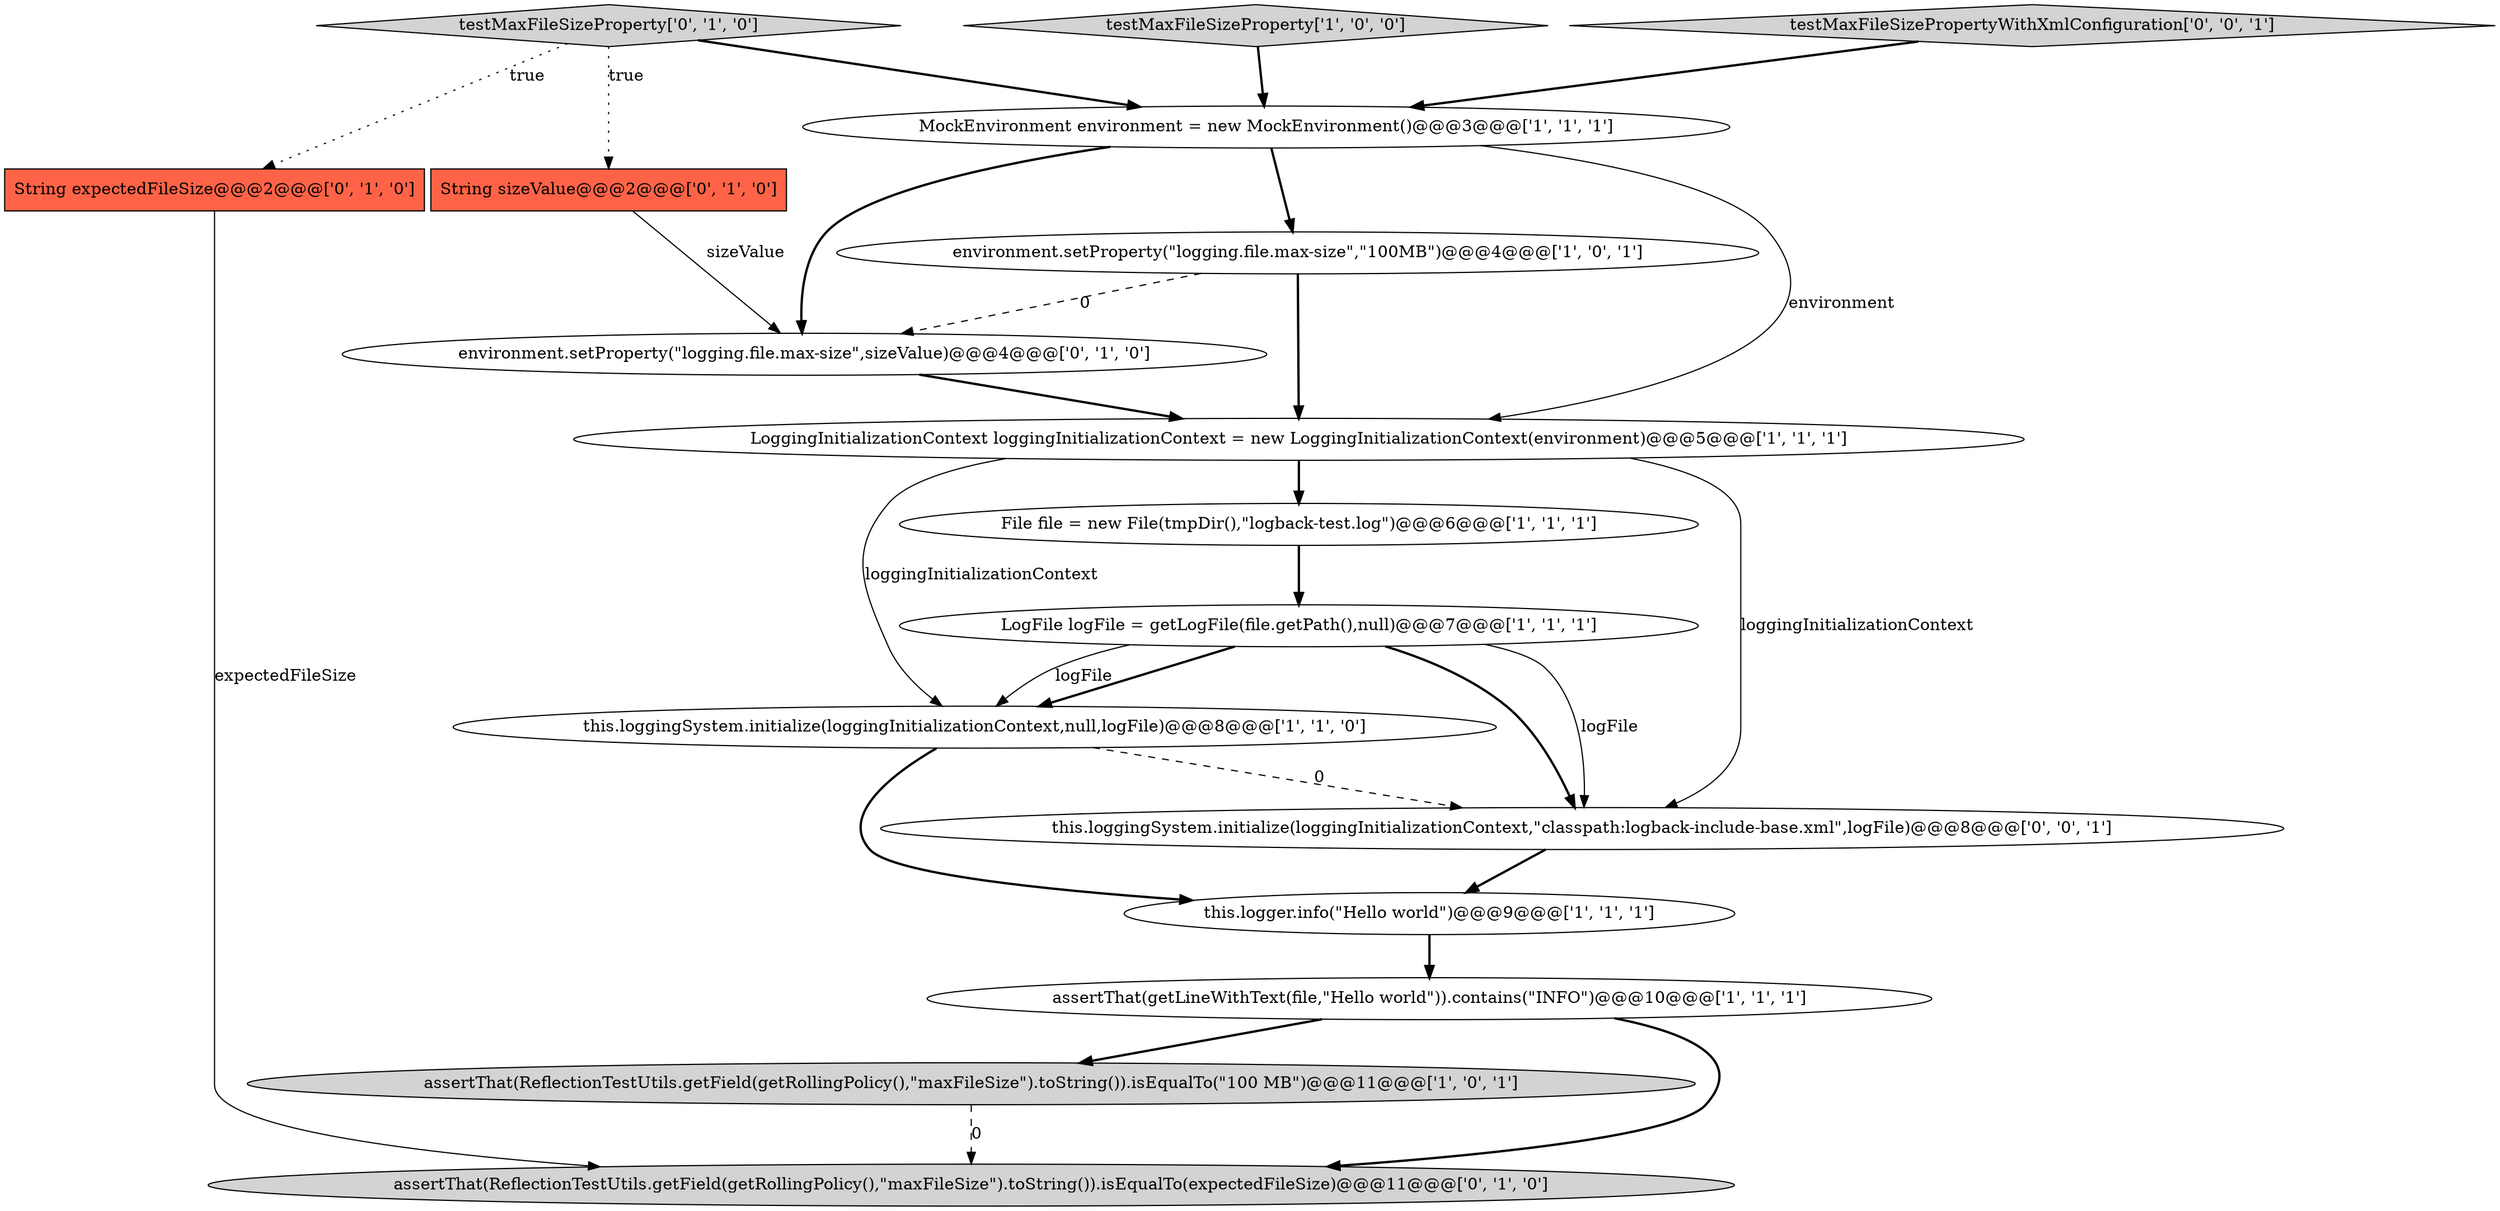 digraph {
8 [style = filled, label = "this.loggingSystem.initialize(loggingInitializationContext,null,logFile)@@@8@@@['1', '1', '0']", fillcolor = white, shape = ellipse image = "AAA0AAABBB1BBB"];
4 [style = filled, label = "environment.setProperty(\"logging.file.max-size\",\"100MB\")@@@4@@@['1', '0', '1']", fillcolor = white, shape = ellipse image = "AAA0AAABBB1BBB"];
14 [style = filled, label = "testMaxFileSizeProperty['0', '1', '0']", fillcolor = lightgray, shape = diamond image = "AAA0AAABBB2BBB"];
12 [style = filled, label = "assertThat(ReflectionTestUtils.getField(getRollingPolicy(),\"maxFileSize\").toString()).isEqualTo(expectedFileSize)@@@11@@@['0', '1', '0']", fillcolor = lightgray, shape = ellipse image = "AAA1AAABBB2BBB"];
2 [style = filled, label = "this.logger.info(\"Hello world\")@@@9@@@['1', '1', '1']", fillcolor = white, shape = ellipse image = "AAA0AAABBB1BBB"];
11 [style = filled, label = "String sizeValue@@@2@@@['0', '1', '0']", fillcolor = tomato, shape = box image = "AAA0AAABBB2BBB"];
3 [style = filled, label = "assertThat(getLineWithText(file,\"Hello world\")).contains(\"INFO\")@@@10@@@['1', '1', '1']", fillcolor = white, shape = ellipse image = "AAA0AAABBB1BBB"];
5 [style = filled, label = "LogFile logFile = getLogFile(file.getPath(),null)@@@7@@@['1', '1', '1']", fillcolor = white, shape = ellipse image = "AAA0AAABBB1BBB"];
10 [style = filled, label = "environment.setProperty(\"logging.file.max-size\",sizeValue)@@@4@@@['0', '1', '0']", fillcolor = white, shape = ellipse image = "AAA1AAABBB2BBB"];
13 [style = filled, label = "String expectedFileSize@@@2@@@['0', '1', '0']", fillcolor = tomato, shape = box image = "AAA1AAABBB2BBB"];
16 [style = filled, label = "testMaxFileSizePropertyWithXmlConfiguration['0', '0', '1']", fillcolor = lightgray, shape = diamond image = "AAA0AAABBB3BBB"];
15 [style = filled, label = "this.loggingSystem.initialize(loggingInitializationContext,\"classpath:logback-include-base.xml\",logFile)@@@8@@@['0', '0', '1']", fillcolor = white, shape = ellipse image = "AAA0AAABBB3BBB"];
9 [style = filled, label = "MockEnvironment environment = new MockEnvironment()@@@3@@@['1', '1', '1']", fillcolor = white, shape = ellipse image = "AAA0AAABBB1BBB"];
1 [style = filled, label = "LoggingInitializationContext loggingInitializationContext = new LoggingInitializationContext(environment)@@@5@@@['1', '1', '1']", fillcolor = white, shape = ellipse image = "AAA0AAABBB1BBB"];
6 [style = filled, label = "assertThat(ReflectionTestUtils.getField(getRollingPolicy(),\"maxFileSize\").toString()).isEqualTo(\"100 MB\")@@@11@@@['1', '0', '1']", fillcolor = lightgray, shape = ellipse image = "AAA0AAABBB1BBB"];
0 [style = filled, label = "File file = new File(tmpDir(),\"logback-test.log\")@@@6@@@['1', '1', '1']", fillcolor = white, shape = ellipse image = "AAA0AAABBB1BBB"];
7 [style = filled, label = "testMaxFileSizeProperty['1', '0', '0']", fillcolor = lightgray, shape = diamond image = "AAA0AAABBB1BBB"];
5->8 [style = bold, label=""];
9->4 [style = bold, label=""];
7->9 [style = bold, label=""];
4->10 [style = dashed, label="0"];
14->9 [style = bold, label=""];
1->8 [style = solid, label="loggingInitializationContext"];
5->15 [style = solid, label="logFile"];
13->12 [style = solid, label="expectedFileSize"];
15->2 [style = bold, label=""];
4->1 [style = bold, label=""];
3->6 [style = bold, label=""];
2->3 [style = bold, label=""];
10->1 [style = bold, label=""];
1->15 [style = solid, label="loggingInitializationContext"];
6->12 [style = dashed, label="0"];
8->2 [style = bold, label=""];
14->13 [style = dotted, label="true"];
3->12 [style = bold, label=""];
8->15 [style = dashed, label="0"];
9->1 [style = solid, label="environment"];
14->11 [style = dotted, label="true"];
0->5 [style = bold, label=""];
5->8 [style = solid, label="logFile"];
11->10 [style = solid, label="sizeValue"];
5->15 [style = bold, label=""];
9->10 [style = bold, label=""];
1->0 [style = bold, label=""];
16->9 [style = bold, label=""];
}
